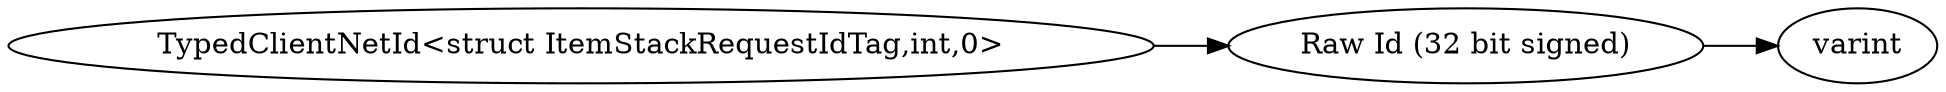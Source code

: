 digraph "TypedClientNetId<struct ItemStackRequestIdTag,int,0>" {
rankdir = LR
82
82 -> 83
83 -> 84

82 [label="TypedClientNetId<struct ItemStackRequestIdTag,int,0>",comment="name: \"TypedClientNetId<struct ItemStackRequestIdTag,int,0>\", typeName: \"\", id: 82, branchId: 0, recurseId: -1, attributes: 0, notes: \"\""];
83 [label="Raw Id (32 bit signed)",comment="name: \"Raw Id (32 bit signed)\", typeName: \"\", id: 83, branchId: 0, recurseId: -1, attributes: 0, notes: \"\""];
84 [label="varint",comment="name: \"varint\", typeName: \"\", id: 84, branchId: 0, recurseId: -1, attributes: 512, notes: \"\""];
{ rank = max;84}

}
